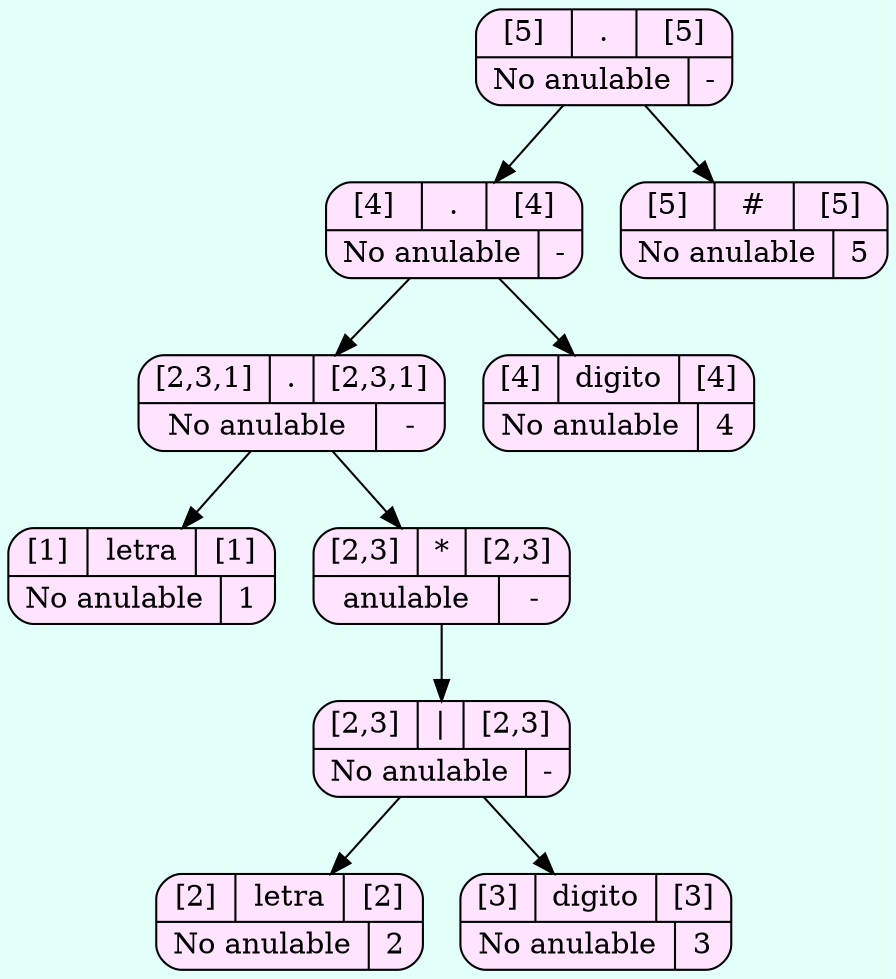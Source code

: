 digraph Arbol_Sintactico{
  bgcolor = "#E3FFFA"
node [shape=Mrecord fillcolor="#FFE3FF" style =filled];
node0[label="{{[5]|.|[5]}|{No anulable|-}}"];
node0 -> node00
node00[label="{{[4]|.|[4]}|{No anulable|-}}"];
node00 -> node000
node000[label="{{[2,3,1]|.|[2,3,1]}|{No anulable|-}}"];
node000 -> node0000
node0000[label="{{[1]|letra|[1]}|{No anulable|1}}"];
node000 -> node0001
node0001[label="{{[2,3]|*|[2,3]}|{anulable|-}}"];
node0001 -> node00010
node00010[label="{{[2,3]|\||[2,3]}|{No anulable|-}}"];
node00010 -> node000100
node000100[label="{{[2]|letra|[2]}|{No anulable|2}}"];
node00010 -> node000101
node000101[label="{{[3]|digito|[3]}|{No anulable|3}}"];
node00 -> node001
node001[label="{{[4]|digito|[4]}|{No anulable|4}}"];
node0 -> node01
node01[label="{{[5]|#|[5]}|{No anulable|5}}"];


}
